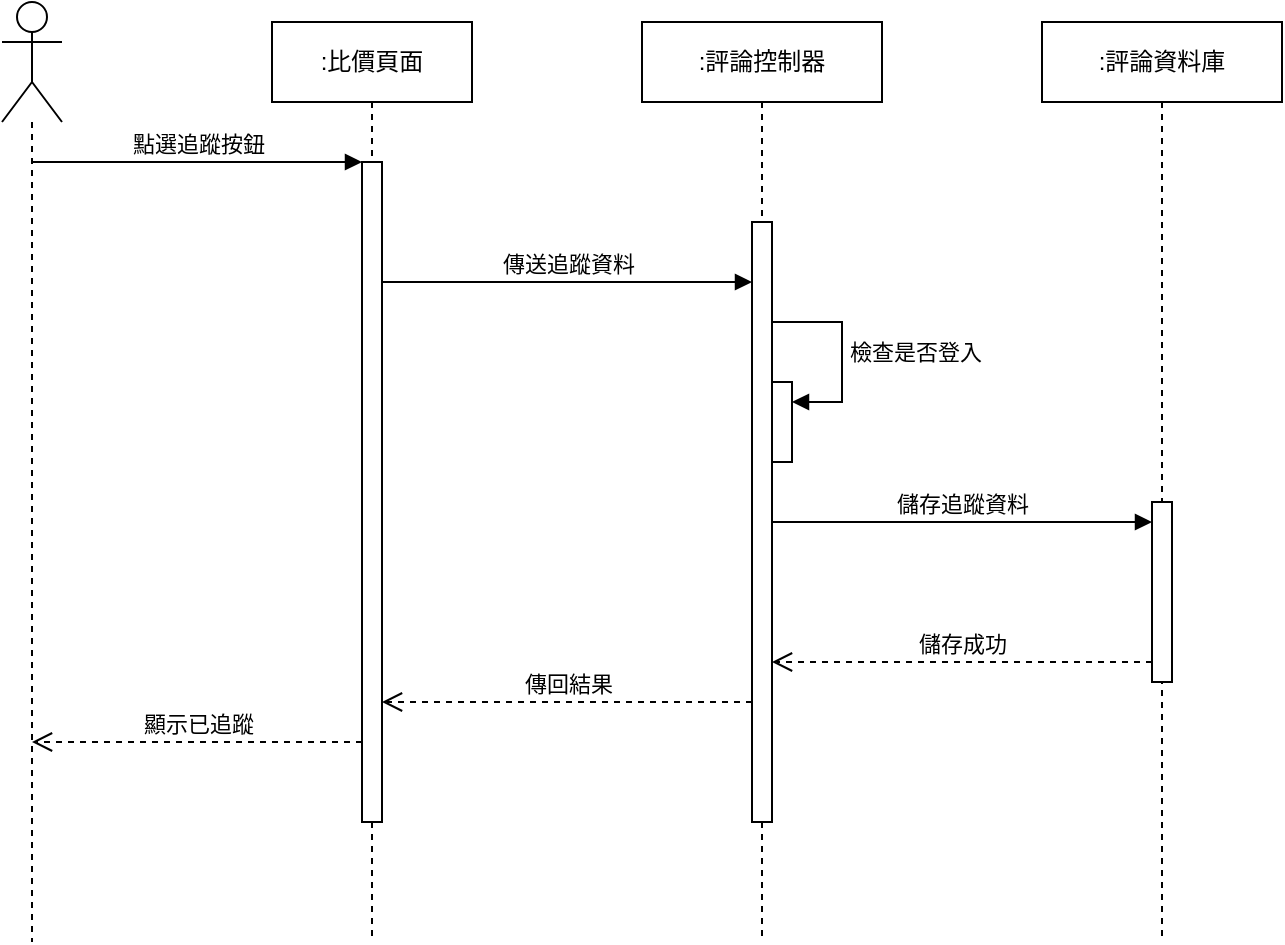 <mxfile version="21.6.5" type="device">
  <diagram name="Page-1" id="2YBvvXClWsGukQMizWep">
    <mxGraphModel dx="1417" dy="828" grid="1" gridSize="10" guides="1" tooltips="1" connect="1" arrows="1" fold="1" page="1" pageScale="1" pageWidth="827" pageHeight="1169" math="0" shadow="0">
      <root>
        <mxCell id="0" />
        <mxCell id="1" parent="0" />
        <mxCell id="aM9ryv3xv72pqoxQDRHE-1" value=":比價頁面" style="shape=umlLifeline;perimeter=lifelinePerimeter;whiteSpace=wrap;html=1;container=0;dropTarget=0;collapsible=0;recursiveResize=0;outlineConnect=0;portConstraint=eastwest;newEdgeStyle={&quot;edgeStyle&quot;:&quot;elbowEdgeStyle&quot;,&quot;elbow&quot;:&quot;vertical&quot;,&quot;curved&quot;:0,&quot;rounded&quot;:0};" parent="1" vertex="1">
          <mxGeometry x="175" y="50" width="100" height="460" as="geometry" />
        </mxCell>
        <mxCell id="aM9ryv3xv72pqoxQDRHE-2" value="" style="html=1;points=[];perimeter=orthogonalPerimeter;outlineConnect=0;targetShapes=umlLifeline;portConstraint=eastwest;newEdgeStyle={&quot;edgeStyle&quot;:&quot;elbowEdgeStyle&quot;,&quot;elbow&quot;:&quot;vertical&quot;,&quot;curved&quot;:0,&quot;rounded&quot;:0};" parent="aM9ryv3xv72pqoxQDRHE-1" vertex="1">
          <mxGeometry x="45" y="70" width="10" height="330" as="geometry" />
        </mxCell>
        <mxCell id="FATohEn67VC4ZCUtdnCY-14" value="" style="shape=umlLifeline;perimeter=lifelinePerimeter;whiteSpace=wrap;html=1;container=1;dropTarget=0;collapsible=0;recursiveResize=0;outlineConnect=0;portConstraint=eastwest;newEdgeStyle={&quot;edgeStyle&quot;:&quot;elbowEdgeStyle&quot;,&quot;elbow&quot;:&quot;vertical&quot;,&quot;curved&quot;:0,&quot;rounded&quot;:0};participant=umlActor;size=60;" parent="1" vertex="1">
          <mxGeometry x="40" y="40" width="30" height="470" as="geometry" />
        </mxCell>
        <mxCell id="FATohEn67VC4ZCUtdnCY-15" value="點選追蹤按鈕" style="html=1;verticalAlign=bottom;endArrow=block;edgeStyle=elbowEdgeStyle;elbow=vertical;curved=0;rounded=0;" parent="1" source="FATohEn67VC4ZCUtdnCY-14" target="aM9ryv3xv72pqoxQDRHE-2" edge="1">
          <mxGeometry width="80" relative="1" as="geometry">
            <mxPoint x="54.81" y="129.997" as="sourcePoint" />
            <mxPoint x="220" y="129.997" as="targetPoint" />
            <Array as="points">
              <mxPoint x="140" y="120" />
            </Array>
          </mxGeometry>
        </mxCell>
        <mxCell id="CKTwQmuFr4gLuuUH_9-y-1" value=":評論控制器" style="shape=umlLifeline;perimeter=lifelinePerimeter;whiteSpace=wrap;html=1;container=0;dropTarget=0;collapsible=0;recursiveResize=0;outlineConnect=0;portConstraint=eastwest;newEdgeStyle={&quot;edgeStyle&quot;:&quot;elbowEdgeStyle&quot;,&quot;elbow&quot;:&quot;vertical&quot;,&quot;curved&quot;:0,&quot;rounded&quot;:0};" parent="1" vertex="1">
          <mxGeometry x="360" y="50" width="120" height="460" as="geometry" />
        </mxCell>
        <mxCell id="CKTwQmuFr4gLuuUH_9-y-2" value="" style="html=1;points=[];perimeter=orthogonalPerimeter;outlineConnect=0;targetShapes=umlLifeline;portConstraint=eastwest;newEdgeStyle={&quot;edgeStyle&quot;:&quot;elbowEdgeStyle&quot;,&quot;elbow&quot;:&quot;vertical&quot;,&quot;curved&quot;:0,&quot;rounded&quot;:0};" parent="CKTwQmuFr4gLuuUH_9-y-1" vertex="1">
          <mxGeometry x="55" y="100" width="10" height="300" as="geometry" />
        </mxCell>
        <mxCell id="t0yV11zwnApiravwVvpV-7" value="" style="html=1;points=[];perimeter=orthogonalPerimeter;outlineConnect=0;targetShapes=umlLifeline;portConstraint=eastwest;newEdgeStyle={&quot;edgeStyle&quot;:&quot;elbowEdgeStyle&quot;,&quot;elbow&quot;:&quot;vertical&quot;,&quot;curved&quot;:0,&quot;rounded&quot;:0};" parent="CKTwQmuFr4gLuuUH_9-y-1" vertex="1">
          <mxGeometry x="65" y="180" width="10" height="40" as="geometry" />
        </mxCell>
        <mxCell id="t0yV11zwnApiravwVvpV-8" value="檢查是否登入" style="html=1;align=left;spacingLeft=2;endArrow=block;rounded=0;edgeStyle=orthogonalEdgeStyle;curved=0;rounded=0;" parent="CKTwQmuFr4gLuuUH_9-y-1" target="t0yV11zwnApiravwVvpV-7" edge="1">
          <mxGeometry relative="1" as="geometry">
            <mxPoint x="65" y="150" as="sourcePoint" />
            <Array as="points">
              <mxPoint x="100" y="150" />
              <mxPoint x="100" y="190" />
            </Array>
          </mxGeometry>
        </mxCell>
        <mxCell id="CKTwQmuFr4gLuuUH_9-y-3" value="傳送追蹤資料" style="html=1;verticalAlign=bottom;endArrow=block;edgeStyle=elbowEdgeStyle;elbow=vertical;curved=0;rounded=0;" parent="1" edge="1" target="CKTwQmuFr4gLuuUH_9-y-2" source="aM9ryv3xv72pqoxQDRHE-2">
          <mxGeometry width="80" relative="1" as="geometry">
            <mxPoint x="229" y="260" as="sourcePoint" />
            <mxPoint x="414" y="260" as="targetPoint" />
            <Array as="points">
              <mxPoint x="340" y="180" />
            </Array>
          </mxGeometry>
        </mxCell>
        <mxCell id="CKTwQmuFr4gLuuUH_9-y-4" value="傳回結果" style="html=1;verticalAlign=bottom;endArrow=open;dashed=1;endSize=8;edgeStyle=elbowEdgeStyle;elbow=vertical;curved=0;rounded=0;" parent="1" source="CKTwQmuFr4gLuuUH_9-y-2" target="aM9ryv3xv72pqoxQDRHE-2" edge="1">
          <mxGeometry relative="1" as="geometry">
            <mxPoint x="230" y="230" as="targetPoint" />
            <Array as="points">
              <mxPoint x="330" y="390" />
            </Array>
            <mxPoint x="420" y="230" as="sourcePoint" />
          </mxGeometry>
        </mxCell>
        <mxCell id="t0yV11zwnApiravwVvpV-3" value=":評論資料庫" style="shape=umlLifeline;perimeter=lifelinePerimeter;whiteSpace=wrap;html=1;container=0;dropTarget=0;collapsible=0;recursiveResize=0;outlineConnect=0;portConstraint=eastwest;newEdgeStyle={&quot;edgeStyle&quot;:&quot;elbowEdgeStyle&quot;,&quot;elbow&quot;:&quot;vertical&quot;,&quot;curved&quot;:0,&quot;rounded&quot;:0};" parent="1" vertex="1">
          <mxGeometry x="560" y="50" width="120" height="460" as="geometry" />
        </mxCell>
        <mxCell id="t0yV11zwnApiravwVvpV-4" value="" style="html=1;points=[];perimeter=orthogonalPerimeter;outlineConnect=0;targetShapes=umlLifeline;portConstraint=eastwest;newEdgeStyle={&quot;edgeStyle&quot;:&quot;elbowEdgeStyle&quot;,&quot;elbow&quot;:&quot;vertical&quot;,&quot;curved&quot;:0,&quot;rounded&quot;:0};" parent="t0yV11zwnApiravwVvpV-3" vertex="1">
          <mxGeometry x="55" y="240" width="10" height="90" as="geometry" />
        </mxCell>
        <mxCell id="t0yV11zwnApiravwVvpV-5" value="儲存追蹤資料" style="html=1;verticalAlign=bottom;endArrow=block;edgeStyle=elbowEdgeStyle;elbow=vertical;curved=0;rounded=0;" parent="1" source="CKTwQmuFr4gLuuUH_9-y-2" target="t0yV11zwnApiravwVvpV-4" edge="1">
          <mxGeometry width="80" relative="1" as="geometry">
            <mxPoint x="430" y="170" as="sourcePoint" />
            <mxPoint x="615" y="170" as="targetPoint" />
            <Array as="points">
              <mxPoint x="490" y="300" />
            </Array>
          </mxGeometry>
        </mxCell>
        <mxCell id="t0yV11zwnApiravwVvpV-6" value="儲存成功" style="html=1;verticalAlign=bottom;endArrow=open;dashed=1;endSize=8;edgeStyle=elbowEdgeStyle;elbow=vertical;curved=0;rounded=0;" parent="1" source="t0yV11zwnApiravwVvpV-4" target="CKTwQmuFr4gLuuUH_9-y-2" edge="1">
          <mxGeometry relative="1" as="geometry">
            <mxPoint x="420" y="370" as="targetPoint" />
            <Array as="points">
              <mxPoint x="530" y="370" />
            </Array>
            <mxPoint x="625" y="310" as="sourcePoint" />
          </mxGeometry>
        </mxCell>
        <mxCell id="bteZ7s7mNMdXbWW5U8ZJ-1" value="顯示已追蹤" style="html=1;verticalAlign=bottom;endArrow=open;dashed=1;endSize=8;edgeStyle=elbowEdgeStyle;elbow=vertical;curved=0;rounded=0;" parent="1" source="aM9ryv3xv72pqoxQDRHE-2" target="FATohEn67VC4ZCUtdnCY-14" edge="1">
          <mxGeometry x="0.002" relative="1" as="geometry">
            <mxPoint x="50" y="180" as="targetPoint" />
            <Array as="points">
              <mxPoint x="130" y="410" />
            </Array>
            <mxPoint x="215" y="180" as="sourcePoint" />
            <mxPoint as="offset" />
          </mxGeometry>
        </mxCell>
      </root>
    </mxGraphModel>
  </diagram>
</mxfile>
